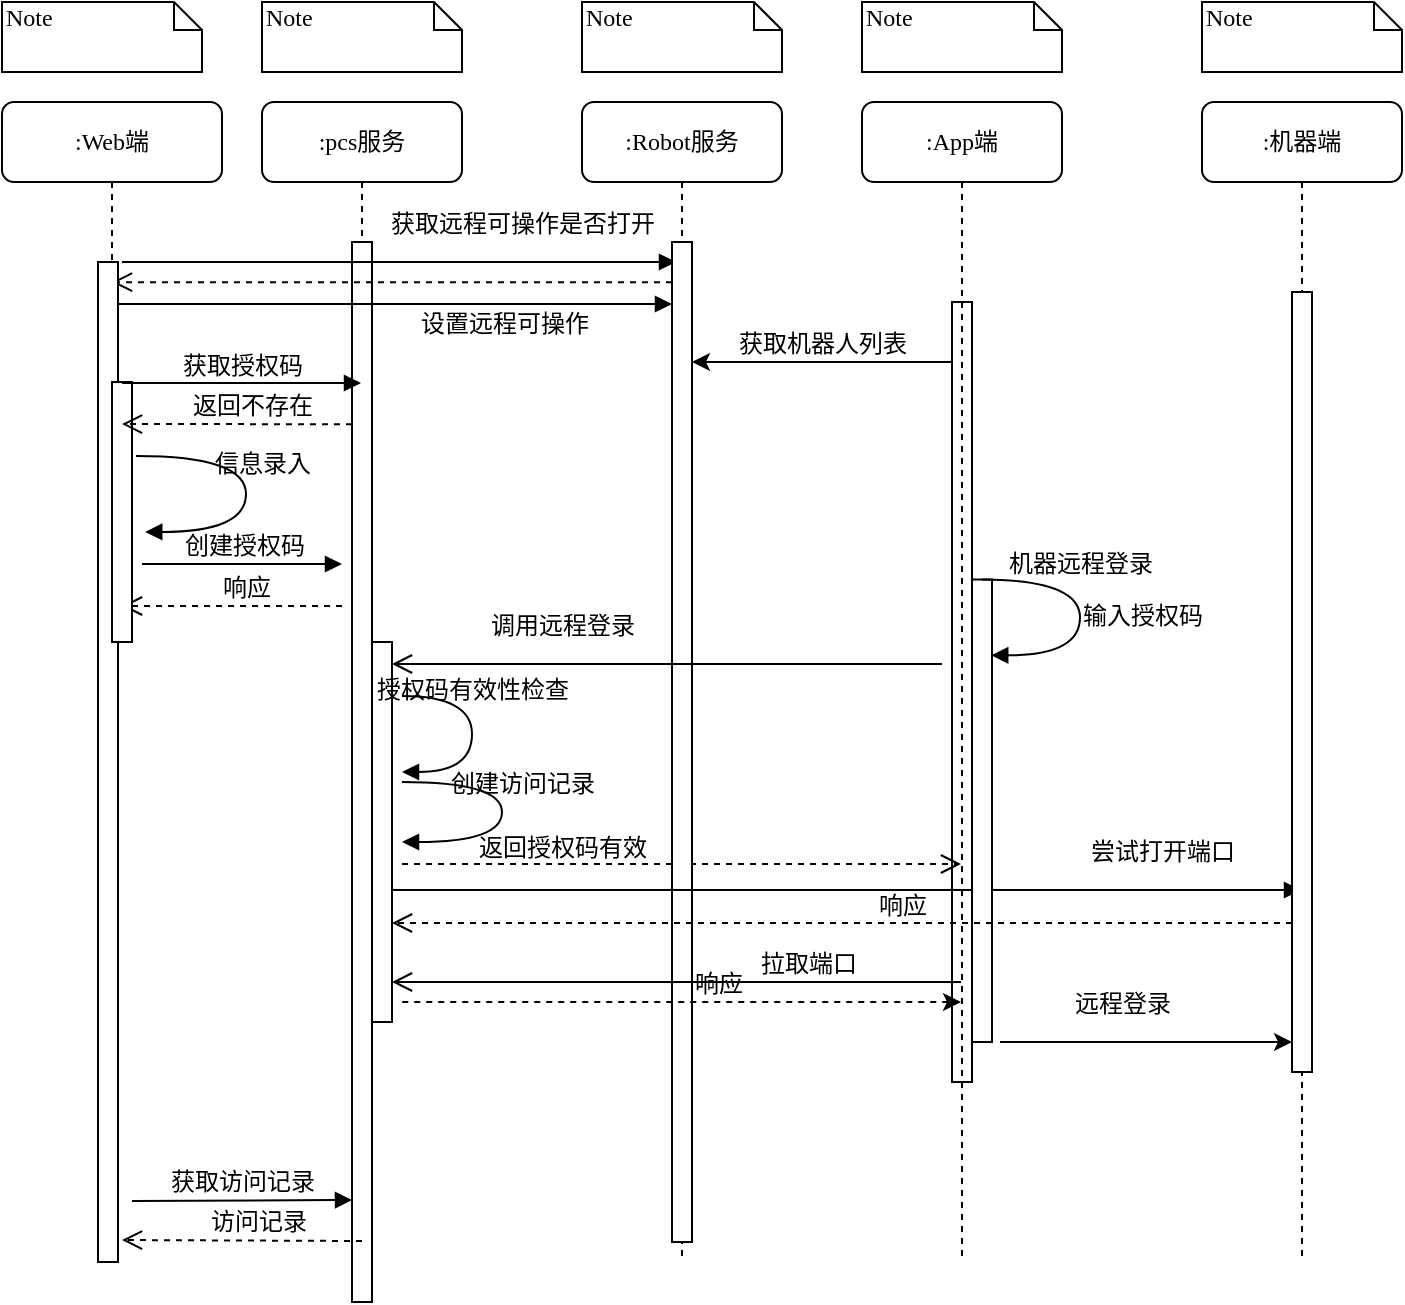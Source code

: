 <mxfile version="20.2.3" type="github">
  <diagram name="Page-1" id="13e1069c-82ec-6db2-03f1-153e76fe0fe0">
    <mxGraphModel dx="2060" dy="1138" grid="1" gridSize="10" guides="1" tooltips="1" connect="1" arrows="1" fold="1" page="1" pageScale="1" pageWidth="1100" pageHeight="850" background="none" math="0" shadow="0">
      <root>
        <mxCell id="0" />
        <mxCell id="1" parent="0" />
        <mxCell id="7baba1c4bc27f4b0-16" value="" style="html=1;points=[];perimeter=orthogonalPerimeter;rounded=0;shadow=0;comic=0;labelBackgroundColor=none;strokeWidth=1;fontFamily=Verdana;fontSize=12;align=center;" parent="1" vertex="1">
          <mxGeometry x="585" y="180" width="10" height="390" as="geometry" />
        </mxCell>
        <mxCell id="7baba1c4bc27f4b0-2" value=":pcs服务" style="shape=umlLifeline;perimeter=lifelinePerimeter;whiteSpace=wrap;html=1;container=1;collapsible=0;recursiveResize=0;outlineConnect=0;rounded=1;shadow=0;comic=0;labelBackgroundColor=none;strokeWidth=1;fontFamily=Verdana;fontSize=12;align=center;" parent="1" vertex="1">
          <mxGeometry x="240" y="80" width="100" height="600" as="geometry" />
        </mxCell>
        <mxCell id="7baba1c4bc27f4b0-10" value="" style="html=1;points=[];perimeter=orthogonalPerimeter;rounded=0;shadow=0;comic=0;labelBackgroundColor=none;strokeWidth=1;fontFamily=Verdana;fontSize=12;align=center;" parent="7baba1c4bc27f4b0-2" vertex="1">
          <mxGeometry x="45" y="70" width="10" height="530" as="geometry" />
        </mxCell>
        <mxCell id="sWhF9e7TTx62POClrcet-5" value="获取访问记录" style="html=1;verticalAlign=bottom;endArrow=block;entryX=0;entryY=0;labelBackgroundColor=none;fontFamily=Verdana;fontSize=12;edgeStyle=elbowEdgeStyle;elbow=vertical;" parent="7baba1c4bc27f4b0-2" edge="1">
          <mxGeometry relative="1" as="geometry">
            <mxPoint x="-65" y="549.5" as="sourcePoint" />
            <mxPoint x="45" y="549" as="targetPoint" />
            <Array as="points">
              <mxPoint x="-80" y="549" />
            </Array>
          </mxGeometry>
        </mxCell>
        <mxCell id="VVGi2ne_kL_Bnbhiapt8-4" value="" style="html=1;points=[];perimeter=orthogonalPerimeter;rounded=0;shadow=0;comic=0;labelBackgroundColor=none;strokeWidth=1;fontFamily=Verdana;fontSize=12;align=center;" parent="7baba1c4bc27f4b0-2" vertex="1">
          <mxGeometry x="55" y="270" width="10" height="190" as="geometry" />
        </mxCell>
        <mxCell id="eK3GRCMmUpgE_1-Yjzs2-1" value="返回授权码有效" style="html=1;verticalAlign=bottom;endArrow=open;dashed=1;endSize=8;labelBackgroundColor=none;fontFamily=Verdana;fontSize=12;" edge="1" parent="7baba1c4bc27f4b0-2">
          <mxGeometry x="-0.427" y="-1" relative="1" as="geometry">
            <mxPoint x="349.5" y="381" as="targetPoint" />
            <mxPoint x="70" y="381" as="sourcePoint" />
            <mxPoint as="offset" />
          </mxGeometry>
        </mxCell>
        <mxCell id="eK3GRCMmUpgE_1-Yjzs2-6" value="获取远程可操作是否打开" style="html=1;verticalAlign=bottom;endArrow=block;entryX=0;entryY=0.062;labelBackgroundColor=none;fontFamily=Verdana;fontSize=12;edgeStyle=elbowEdgeStyle;elbow=vertical;entryDx=0;entryDy=0;entryPerimeter=0;" edge="1" parent="7baba1c4bc27f4b0-2">
          <mxGeometry x="0.444" y="10" relative="1" as="geometry">
            <mxPoint x="-70" y="80" as="sourcePoint" />
            <mxPoint as="offset" />
            <mxPoint x="207" y="80" as="targetPoint" />
          </mxGeometry>
        </mxCell>
        <mxCell id="7baba1c4bc27f4b0-3" value=":Robot服务" style="shape=umlLifeline;perimeter=lifelinePerimeter;whiteSpace=wrap;html=1;container=1;collapsible=0;recursiveResize=0;outlineConnect=0;rounded=1;shadow=0;comic=0;labelBackgroundColor=none;strokeWidth=1;fontFamily=Verdana;fontSize=12;align=center;" parent="1" vertex="1">
          <mxGeometry x="400" y="80" width="100" height="580" as="geometry" />
        </mxCell>
        <mxCell id="7baba1c4bc27f4b0-13" value="" style="html=1;points=[];perimeter=orthogonalPerimeter;rounded=0;shadow=0;comic=0;labelBackgroundColor=none;strokeWidth=1;fontFamily=Verdana;fontSize=12;align=center;" parent="7baba1c4bc27f4b0-3" vertex="1">
          <mxGeometry x="45" y="70" width="10" height="500" as="geometry" />
        </mxCell>
        <mxCell id="o3-MhIJSFL77jd2BRlx6-1" value="尝试打开端口" style="html=1;verticalAlign=bottom;endArrow=block;labelBackgroundColor=none;fontFamily=Verdana;fontSize=12;edgeStyle=elbowEdgeStyle;elbow=vertical;" parent="7baba1c4bc27f4b0-3" edge="1">
          <mxGeometry x="0.694" y="10" relative="1" as="geometry">
            <mxPoint x="-95" y="394" as="sourcePoint" />
            <mxPoint as="offset" />
            <mxPoint x="359.5" y="394" as="targetPoint" />
          </mxGeometry>
        </mxCell>
        <mxCell id="eK3GRCMmUpgE_1-Yjzs2-7" value="" style="html=1;verticalAlign=bottom;endArrow=open;dashed=1;endSize=8;labelBackgroundColor=none;fontFamily=Verdana;fontSize=12;exitX=0;exitY=0.17;exitDx=0;exitDy=0;exitPerimeter=0;" edge="1" parent="7baba1c4bc27f4b0-3" target="7baba1c4bc27f4b0-8">
          <mxGeometry x="-0.131" relative="1" as="geometry">
            <mxPoint x="-70" y="90" as="targetPoint" />
            <mxPoint x="45" y="90.08" as="sourcePoint" />
            <mxPoint as="offset" />
          </mxGeometry>
        </mxCell>
        <mxCell id="7baba1c4bc27f4b0-4" value=":App端" style="shape=umlLifeline;perimeter=lifelinePerimeter;whiteSpace=wrap;html=1;container=1;collapsible=0;recursiveResize=0;outlineConnect=0;rounded=1;shadow=0;comic=0;labelBackgroundColor=none;strokeWidth=1;fontFamily=Verdana;fontSize=12;align=center;" parent="1" vertex="1">
          <mxGeometry x="540" y="80" width="100" height="580" as="geometry" />
        </mxCell>
        <mxCell id="t7zXVuiCobnFSWgjzZEa-1" value="" style="html=1;points=[];perimeter=orthogonalPerimeter;rounded=0;shadow=0;comic=0;labelBackgroundColor=none;strokeWidth=1;fontFamily=Verdana;fontSize=12;align=center;" parent="7baba1c4bc27f4b0-4" vertex="1">
          <mxGeometry x="55" y="238.75" width="10" height="231.25" as="geometry" />
        </mxCell>
        <mxCell id="t7zXVuiCobnFSWgjzZEa-2" value="机器远程登录" style="html=1;verticalAlign=bottom;endArrow=block;labelBackgroundColor=none;fontFamily=Verdana;fontSize=12;elbow=vertical;edgeStyle=orthogonalEdgeStyle;curved=1;entryX=1;entryY=0.286;entryPerimeter=0;exitX=1.038;exitY=0.345;exitPerimeter=0;" parent="7baba1c4bc27f4b0-4" edge="1">
          <mxGeometry x="-0.234" relative="1" as="geometry">
            <mxPoint x="60" y="238.75" as="sourcePoint" />
            <mxPoint x="64.62" y="276.67" as="targetPoint" />
            <Array as="points">
              <mxPoint x="109" y="238.75" />
              <mxPoint x="109" y="276.75" />
            </Array>
            <mxPoint as="offset" />
          </mxGeometry>
        </mxCell>
        <mxCell id="sWhF9e7TTx62POClrcet-1" value="拉取端口" style="html=1;verticalAlign=bottom;endArrow=open;endSize=8;labelBackgroundColor=none;fontFamily=Verdana;fontSize=12;" parent="7baba1c4bc27f4b0-4" edge="1" source="7baba1c4bc27f4b0-4">
          <mxGeometry x="-0.458" relative="1" as="geometry">
            <mxPoint x="-235" y="440" as="targetPoint" />
            <mxPoint x="40" y="440" as="sourcePoint" />
            <mxPoint as="offset" />
          </mxGeometry>
        </mxCell>
        <mxCell id="7baba1c4bc27f4b0-8" value=":Web端" style="shape=umlLifeline;perimeter=lifelinePerimeter;whiteSpace=wrap;html=1;container=1;collapsible=0;recursiveResize=0;outlineConnect=0;rounded=1;shadow=0;comic=0;labelBackgroundColor=none;strokeWidth=1;fontFamily=Verdana;fontSize=12;align=center;" parent="1" vertex="1">
          <mxGeometry x="110" y="80" width="110" height="580" as="geometry" />
        </mxCell>
        <mxCell id="7baba1c4bc27f4b0-9" value="" style="html=1;points=[];perimeter=orthogonalPerimeter;rounded=0;shadow=0;comic=0;labelBackgroundColor=none;strokeWidth=1;fontFamily=Verdana;fontSize=12;align=center;" parent="7baba1c4bc27f4b0-8" vertex="1">
          <mxGeometry x="48" y="80" width="10" height="500" as="geometry" />
        </mxCell>
        <mxCell id="nKYfHs4xCDxU2rANH8Kp-18" value="响应" style="html=1;verticalAlign=bottom;endArrow=open;dashed=1;endSize=8;labelBackgroundColor=none;fontFamily=Verdana;fontSize=12;" parent="7baba1c4bc27f4b0-8" edge="1">
          <mxGeometry x="-0.131" relative="1" as="geometry">
            <mxPoint x="60" y="252" as="targetPoint" />
            <mxPoint x="170" y="252" as="sourcePoint" />
            <mxPoint as="offset" />
          </mxGeometry>
        </mxCell>
        <mxCell id="tVU4Z-qrTUNsK-4DYAnP-4" value="" style="html=1;points=[];perimeter=orthogonalPerimeter;rounded=0;shadow=0;comic=0;labelBackgroundColor=none;strokeWidth=1;fontFamily=Verdana;fontSize=12;align=center;" parent="7baba1c4bc27f4b0-8" vertex="1">
          <mxGeometry x="55" y="140" width="10" height="130" as="geometry" />
        </mxCell>
        <mxCell id="7baba1c4bc27f4b0-11" value="设置远程可操作" style="html=1;verticalAlign=bottom;endArrow=block;entryX=0;entryY=0.062;labelBackgroundColor=none;fontFamily=Verdana;fontSize=12;edgeStyle=elbowEdgeStyle;elbow=vertical;entryDx=0;entryDy=0;entryPerimeter=0;" parent="1" source="7baba1c4bc27f4b0-9" target="7baba1c4bc27f4b0-13" edge="1">
          <mxGeometry x="0.393" y="-19" relative="1" as="geometry">
            <mxPoint x="220" y="190" as="sourcePoint" />
            <mxPoint as="offset" />
          </mxGeometry>
        </mxCell>
        <mxCell id="7baba1c4bc27f4b0-40" value="Note" style="shape=note;whiteSpace=wrap;html=1;size=14;verticalAlign=top;align=left;spacingTop=-6;rounded=0;shadow=0;comic=0;labelBackgroundColor=none;strokeWidth=1;fontFamily=Verdana;fontSize=12" parent="1" vertex="1">
          <mxGeometry x="110" y="30" width="100" height="35" as="geometry" />
        </mxCell>
        <mxCell id="7baba1c4bc27f4b0-41" value="Note" style="shape=note;whiteSpace=wrap;html=1;size=14;verticalAlign=top;align=left;spacingTop=-6;rounded=0;shadow=0;comic=0;labelBackgroundColor=none;strokeWidth=1;fontFamily=Verdana;fontSize=12" parent="1" vertex="1">
          <mxGeometry x="240" y="30" width="100" height="35" as="geometry" />
        </mxCell>
        <mxCell id="7baba1c4bc27f4b0-42" value="Note" style="shape=note;whiteSpace=wrap;html=1;size=14;verticalAlign=top;align=left;spacingTop=-6;rounded=0;shadow=0;comic=0;labelBackgroundColor=none;strokeWidth=1;fontFamily=Verdana;fontSize=12" parent="1" vertex="1">
          <mxGeometry x="400" y="30" width="100" height="35" as="geometry" />
        </mxCell>
        <mxCell id="7baba1c4bc27f4b0-43" value="Note" style="shape=note;whiteSpace=wrap;html=1;size=14;verticalAlign=top;align=left;spacingTop=-6;rounded=0;shadow=0;comic=0;labelBackgroundColor=none;strokeWidth=1;fontFamily=Verdana;fontSize=12" parent="1" vertex="1">
          <mxGeometry x="540" y="30" width="100" height="35" as="geometry" />
        </mxCell>
        <mxCell id="3o3wZ-A4HvLcNPkHUDMv-2" value="" style="html=1;verticalAlign=bottom;endArrow=none;entryX=0;entryY=0;labelBackgroundColor=none;fontFamily=Verdana;fontSize=12;edgeStyle=elbowEdgeStyle;elbow=vertical;" parent="1" source="7baba1c4bc27f4b0-10" edge="1">
          <mxGeometry relative="1" as="geometry">
            <mxPoint x="295" y="200" as="sourcePoint" />
            <mxPoint x="295" y="190" as="targetPoint" />
          </mxGeometry>
        </mxCell>
        <mxCell id="3o3wZ-A4HvLcNPkHUDMv-4" value="调用远程登录" style="html=1;verticalAlign=bottom;endArrow=open;endSize=8;labelBackgroundColor=none;fontFamily=Verdana;fontSize=12;" parent="1" edge="1">
          <mxGeometry x="0.387" y="-10" relative="1" as="geometry">
            <mxPoint x="305" y="361" as="targetPoint" />
            <mxPoint x="580" y="361" as="sourcePoint" />
            <mxPoint as="offset" />
          </mxGeometry>
        </mxCell>
        <mxCell id="nKYfHs4xCDxU2rANH8Kp-17" value="&lt;div class=&quot;lake-content&quot;&gt;&lt;span class=&quot;ne-text&quot;&gt;创建授权码&lt;/span&gt;&lt;/div&gt;" style="html=1;verticalAlign=bottom;endArrow=block;entryX=0;entryY=0;labelBackgroundColor=none;fontFamily=Verdana;fontSize=12;edgeStyle=elbowEdgeStyle;elbow=vertical;" parent="1" edge="1">
          <mxGeometry relative="1" as="geometry">
            <mxPoint x="180" y="311" as="sourcePoint" />
            <mxPoint x="280" y="310.5" as="targetPoint" />
          </mxGeometry>
        </mxCell>
        <mxCell id="sWhF9e7TTx62POClrcet-6" value="访问记录" style="html=1;verticalAlign=bottom;endArrow=open;dashed=1;endSize=8;labelBackgroundColor=none;fontFamily=Verdana;fontSize=12;" parent="1" edge="1">
          <mxGeometry x="-0.131" relative="1" as="geometry">
            <mxPoint x="170" y="649" as="targetPoint" />
            <mxPoint x="290" y="649.5" as="sourcePoint" />
            <mxPoint as="offset" />
          </mxGeometry>
        </mxCell>
        <mxCell id="VVGi2ne_kL_Bnbhiapt8-7" value="信息录入" style="html=1;verticalAlign=bottom;endArrow=block;labelBackgroundColor=none;fontFamily=Verdana;fontSize=12;elbow=vertical;edgeStyle=orthogonalEdgeStyle;curved=1;entryX=1;entryY=0.286;entryPerimeter=0;exitX=1.038;exitY=0.345;exitPerimeter=0;" parent="1" edge="1">
          <mxGeometry x="-0.051" y="8" relative="1" as="geometry">
            <mxPoint x="177" y="257.04" as="sourcePoint" />
            <mxPoint x="181.62" y="294.96" as="targetPoint" />
            <Array as="points">
              <mxPoint x="232" y="257.04" />
              <mxPoint x="232" y="295.04" />
            </Array>
            <mxPoint as="offset" />
          </mxGeometry>
        </mxCell>
        <mxCell id="tVU4Z-qrTUNsK-4DYAnP-1" value="获取机器人列表" style="html=1;verticalAlign=bottom;endArrow=none;labelBackgroundColor=none;fontFamily=Verdana;fontSize=12;edgeStyle=elbowEdgeStyle;elbow=vertical;startArrow=classic;endFill=0;startFill=1;" parent="1" edge="1">
          <mxGeometry relative="1" as="geometry">
            <mxPoint x="455" y="210" as="sourcePoint" />
            <mxPoint x="585" y="210" as="targetPoint" />
          </mxGeometry>
        </mxCell>
        <mxCell id="tVU4Z-qrTUNsK-4DYAnP-3" value="授权码有效性检查" style="html=1;verticalAlign=bottom;endArrow=block;labelBackgroundColor=none;fontFamily=Verdana;fontSize=12;elbow=vertical;edgeStyle=orthogonalEdgeStyle;curved=1;exitX=1.038;exitY=0.345;exitPerimeter=0;" parent="1" edge="1">
          <mxGeometry x="-0.234" relative="1" as="geometry">
            <mxPoint x="310" y="377.04" as="sourcePoint" />
            <mxPoint x="310" y="415" as="targetPoint" />
            <Array as="points">
              <mxPoint x="345" y="377" />
              <mxPoint x="345" y="415" />
            </Array>
            <mxPoint as="offset" />
          </mxGeometry>
        </mxCell>
        <mxCell id="tVU4Z-qrTUNsK-4DYAnP-5" value="输入&lt;span style=&quot;background-color: initial;&quot;&gt;授权码&lt;/span&gt;" style="text;html=1;resizable=0;autosize=1;align=center;verticalAlign=middle;points=[];fillColor=none;strokeColor=none;rounded=0;" parent="1" vertex="1">
          <mxGeometry x="640" y="322" width="80" height="30" as="geometry" />
        </mxCell>
        <mxCell id="tVU4Z-qrTUNsK-4DYAnP-6" value=":机器端" style="shape=umlLifeline;perimeter=lifelinePerimeter;whiteSpace=wrap;html=1;container=1;collapsible=0;recursiveResize=0;outlineConnect=0;rounded=1;shadow=0;comic=0;labelBackgroundColor=none;strokeWidth=1;fontFamily=Verdana;fontSize=12;align=center;" parent="1" vertex="1">
          <mxGeometry x="710" y="80" width="100" height="580" as="geometry" />
        </mxCell>
        <mxCell id="tVU4Z-qrTUNsK-4DYAnP-10" value="" style="html=1;points=[];perimeter=orthogonalPerimeter;rounded=0;shadow=0;comic=0;labelBackgroundColor=none;strokeWidth=1;fontFamily=Verdana;fontSize=12;align=center;" parent="tVU4Z-qrTUNsK-4DYAnP-6" vertex="1">
          <mxGeometry x="45" y="95" width="10" height="390" as="geometry" />
        </mxCell>
        <mxCell id="tVU4Z-qrTUNsK-4DYAnP-9" value="Note" style="shape=note;whiteSpace=wrap;html=1;size=14;verticalAlign=top;align=left;spacingTop=-6;rounded=0;shadow=0;comic=0;labelBackgroundColor=none;strokeWidth=1;fontFamily=Verdana;fontSize=12" parent="1" vertex="1">
          <mxGeometry x="710" y="30" width="100" height="35" as="geometry" />
        </mxCell>
        <mxCell id="o3-MhIJSFL77jd2BRlx6-2" value="响应" style="html=1;verticalAlign=bottom;endArrow=open;dashed=1;endSize=8;labelBackgroundColor=none;fontFamily=Verdana;fontSize=12;" parent="1" target="VVGi2ne_kL_Bnbhiapt8-4" edge="1">
          <mxGeometry x="-0.131" relative="1" as="geometry">
            <mxPoint x="640" y="490" as="targetPoint" />
            <mxPoint x="755" y="490.5" as="sourcePoint" />
            <mxPoint as="offset" />
          </mxGeometry>
        </mxCell>
        <mxCell id="o3-MhIJSFL77jd2BRlx6-3" value="响应" style="html=1;verticalAlign=bottom;endArrow=none;dashed=1;endSize=8;labelBackgroundColor=none;fontFamily=Verdana;fontSize=12;startArrow=classic;startFill=1;endFill=0;" parent="1" source="7baba1c4bc27f4b0-4" edge="1">
          <mxGeometry x="-0.131" relative="1" as="geometry">
            <mxPoint x="310" y="530" as="targetPoint" />
            <mxPoint x="425" y="530.5" as="sourcePoint" />
            <mxPoint as="offset" />
          </mxGeometry>
        </mxCell>
        <mxCell id="o3-MhIJSFL77jd2BRlx6-4" value="远程登录" style="html=1;verticalAlign=bottom;endArrow=none;endSize=8;labelBackgroundColor=none;fontFamily=Verdana;fontSize=12;entryX=1.4;entryY=1;entryDx=0;entryDy=0;entryPerimeter=0;startArrow=classic;startFill=1;endFill=0;" parent="1" target="t7zXVuiCobnFSWgjzZEa-1" edge="1">
          <mxGeometry x="0.164" y="-10" relative="1" as="geometry">
            <mxPoint x="480" y="550" as="targetPoint" />
            <mxPoint x="755" y="550" as="sourcePoint" />
            <mxPoint as="offset" />
          </mxGeometry>
        </mxCell>
        <mxCell id="eK3GRCMmUpgE_1-Yjzs2-2" value="&lt;div class=&quot;lake-content&quot;&gt;&lt;span class=&quot;ne-text&quot;&gt;获取授权码&lt;/span&gt;&lt;/div&gt;" style="html=1;verticalAlign=bottom;endArrow=block;labelBackgroundColor=none;fontFamily=Verdana;fontSize=12;edgeStyle=elbowEdgeStyle;elbow=vertical;" edge="1" parent="1" target="7baba1c4bc27f4b0-2">
          <mxGeometry relative="1" as="geometry">
            <mxPoint x="170" y="220.5" as="sourcePoint" />
            <mxPoint x="270" y="220" as="targetPoint" />
          </mxGeometry>
        </mxCell>
        <mxCell id="eK3GRCMmUpgE_1-Yjzs2-3" value="返回不存在" style="html=1;verticalAlign=bottom;endArrow=open;dashed=1;endSize=8;labelBackgroundColor=none;fontFamily=Verdana;fontSize=12;exitX=0;exitY=0.17;exitDx=0;exitDy=0;exitPerimeter=0;entryX=0.5;entryY=0.154;entryDx=0;entryDy=0;entryPerimeter=0;" edge="1" parent="1">
          <mxGeometry x="-0.131" relative="1" as="geometry">
            <mxPoint x="170" y="241.02" as="targetPoint" />
            <mxPoint x="285" y="241.1" as="sourcePoint" />
            <mxPoint as="offset" />
          </mxGeometry>
        </mxCell>
        <mxCell id="eK3GRCMmUpgE_1-Yjzs2-5" value="创建访问记录" style="html=1;verticalAlign=bottom;endArrow=block;labelBackgroundColor=none;fontFamily=Verdana;fontSize=12;elbow=vertical;edgeStyle=orthogonalEdgeStyle;curved=1;" edge="1" parent="1">
          <mxGeometry x="-0.077" y="10" relative="1" as="geometry">
            <mxPoint x="310" y="420" as="sourcePoint" />
            <mxPoint x="310" y="450" as="targetPoint" />
            <Array as="points">
              <mxPoint x="360" y="420" />
              <mxPoint x="360" y="450" />
              <mxPoint x="310" y="450" />
            </Array>
            <mxPoint as="offset" />
          </mxGeometry>
        </mxCell>
      </root>
    </mxGraphModel>
  </diagram>
</mxfile>
